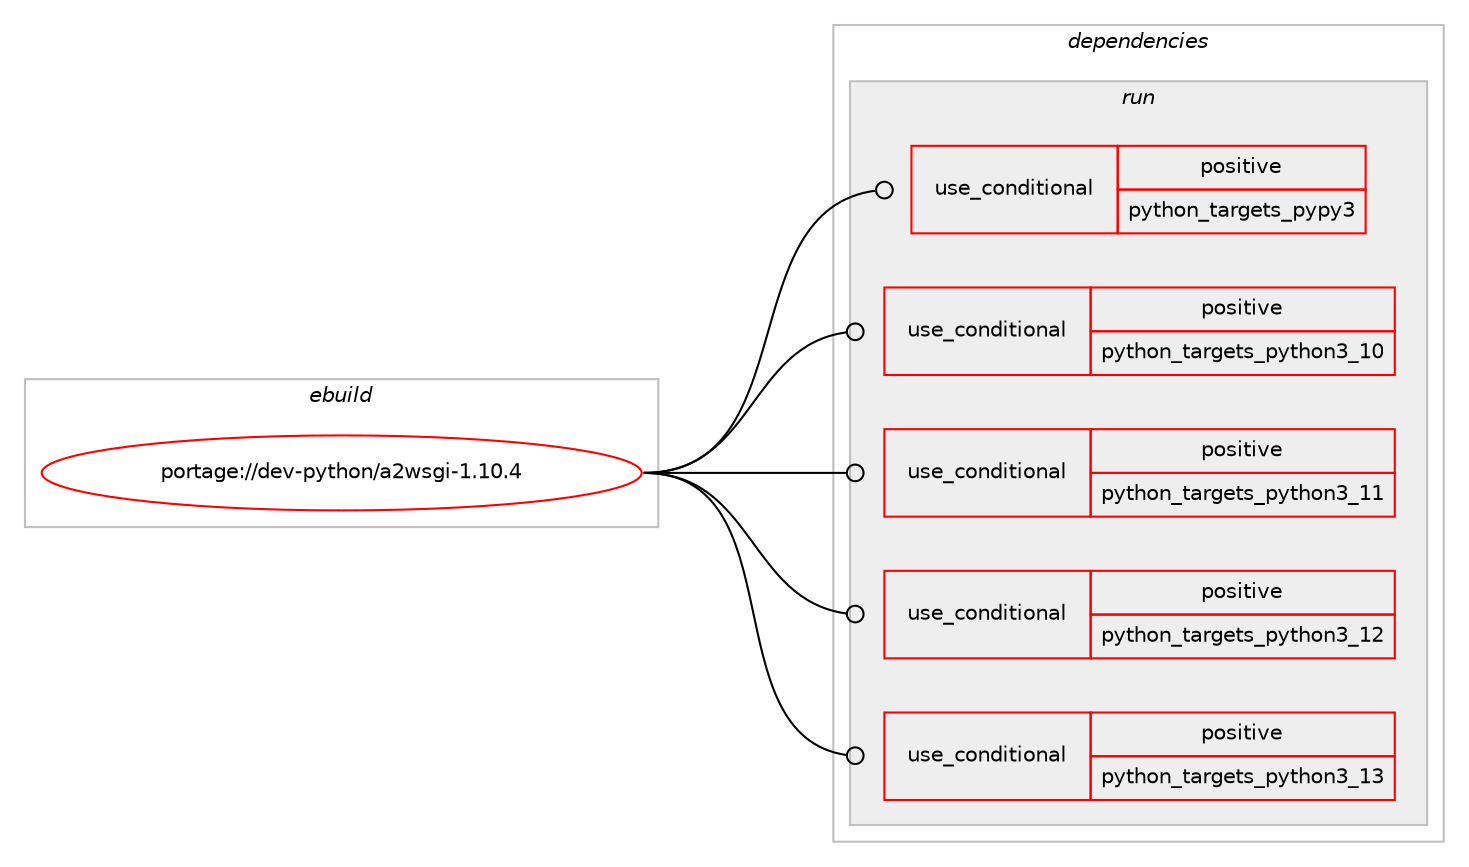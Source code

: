 digraph prolog {

# *************
# Graph options
# *************

newrank=true;
concentrate=true;
compound=true;
graph [rankdir=LR,fontname=Helvetica,fontsize=10,ranksep=1.5];#, ranksep=2.5, nodesep=0.2];
edge  [arrowhead=vee];
node  [fontname=Helvetica,fontsize=10];

# **********
# The ebuild
# **********

subgraph cluster_leftcol {
color=gray;
rank=same;
label=<<i>ebuild</i>>;
id [label="portage://dev-python/a2wsgi-1.10.4", color=red, width=4, href="../dev-python/a2wsgi-1.10.4.svg"];
}

# ****************
# The dependencies
# ****************

subgraph cluster_midcol {
color=gray;
label=<<i>dependencies</i>>;
subgraph cluster_compile {
fillcolor="#eeeeee";
style=filled;
label=<<i>compile</i>>;
}
subgraph cluster_compileandrun {
fillcolor="#eeeeee";
style=filled;
label=<<i>compile and run</i>>;
}
subgraph cluster_run {
fillcolor="#eeeeee";
style=filled;
label=<<i>run</i>>;
subgraph cond29826 {
dependency70974 [label=<<TABLE BORDER="0" CELLBORDER="1" CELLSPACING="0" CELLPADDING="4"><TR><TD ROWSPAN="3" CELLPADDING="10">use_conditional</TD></TR><TR><TD>positive</TD></TR><TR><TD>python_targets_pypy3</TD></TR></TABLE>>, shape=none, color=red];
# *** BEGIN UNKNOWN DEPENDENCY TYPE (TODO) ***
# dependency70974 -> package_dependency(portage://dev-python/a2wsgi-1.10.4,run,no,dev-python,pypy3,none,[,,],any_same_slot,[])
# *** END UNKNOWN DEPENDENCY TYPE (TODO) ***

}
id:e -> dependency70974:w [weight=20,style="solid",arrowhead="odot"];
subgraph cond29827 {
dependency70975 [label=<<TABLE BORDER="0" CELLBORDER="1" CELLSPACING="0" CELLPADDING="4"><TR><TD ROWSPAN="3" CELLPADDING="10">use_conditional</TD></TR><TR><TD>positive</TD></TR><TR><TD>python_targets_python3_10</TD></TR></TABLE>>, shape=none, color=red];
# *** BEGIN UNKNOWN DEPENDENCY TYPE (TODO) ***
# dependency70975 -> package_dependency(portage://dev-python/a2wsgi-1.10.4,run,no,dev-lang,python,none,[,,],[slot(3.10)],[])
# *** END UNKNOWN DEPENDENCY TYPE (TODO) ***

}
id:e -> dependency70975:w [weight=20,style="solid",arrowhead="odot"];
subgraph cond29828 {
dependency70976 [label=<<TABLE BORDER="0" CELLBORDER="1" CELLSPACING="0" CELLPADDING="4"><TR><TD ROWSPAN="3" CELLPADDING="10">use_conditional</TD></TR><TR><TD>positive</TD></TR><TR><TD>python_targets_python3_11</TD></TR></TABLE>>, shape=none, color=red];
# *** BEGIN UNKNOWN DEPENDENCY TYPE (TODO) ***
# dependency70976 -> package_dependency(portage://dev-python/a2wsgi-1.10.4,run,no,dev-lang,python,none,[,,],[slot(3.11)],[])
# *** END UNKNOWN DEPENDENCY TYPE (TODO) ***

}
id:e -> dependency70976:w [weight=20,style="solid",arrowhead="odot"];
subgraph cond29829 {
dependency70977 [label=<<TABLE BORDER="0" CELLBORDER="1" CELLSPACING="0" CELLPADDING="4"><TR><TD ROWSPAN="3" CELLPADDING="10">use_conditional</TD></TR><TR><TD>positive</TD></TR><TR><TD>python_targets_python3_12</TD></TR></TABLE>>, shape=none, color=red];
# *** BEGIN UNKNOWN DEPENDENCY TYPE (TODO) ***
# dependency70977 -> package_dependency(portage://dev-python/a2wsgi-1.10.4,run,no,dev-lang,python,none,[,,],[slot(3.12)],[])
# *** END UNKNOWN DEPENDENCY TYPE (TODO) ***

}
id:e -> dependency70977:w [weight=20,style="solid",arrowhead="odot"];
subgraph cond29830 {
dependency70978 [label=<<TABLE BORDER="0" CELLBORDER="1" CELLSPACING="0" CELLPADDING="4"><TR><TD ROWSPAN="3" CELLPADDING="10">use_conditional</TD></TR><TR><TD>positive</TD></TR><TR><TD>python_targets_python3_13</TD></TR></TABLE>>, shape=none, color=red];
# *** BEGIN UNKNOWN DEPENDENCY TYPE (TODO) ***
# dependency70978 -> package_dependency(portage://dev-python/a2wsgi-1.10.4,run,no,dev-lang,python,none,[,,],[slot(3.13)],[])
# *** END UNKNOWN DEPENDENCY TYPE (TODO) ***

}
id:e -> dependency70978:w [weight=20,style="solid",arrowhead="odot"];
}
}

# **************
# The candidates
# **************

subgraph cluster_choices {
rank=same;
color=gray;
label=<<i>candidates</i>>;

}

}

